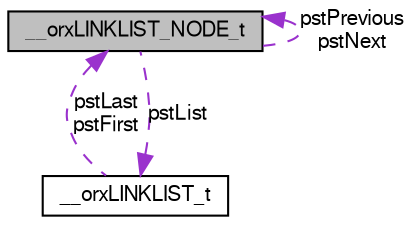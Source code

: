 digraph G
{
  bgcolor="transparent";
  edge [fontname="FreeSans",fontsize=10,labelfontname="FreeSans",labelfontsize=10];
  node [fontname="FreeSans",fontsize=10,shape=record];
  Node1 [label="__orxLINKLIST_NODE_t",height=0.2,width=0.4,color="black", fillcolor="grey75", style="filled" fontcolor="black"];
  Node1 -> Node1 [dir=back,color="darkorchid3",fontsize=10,style="dashed",label="pstPrevious\npstNext",fontname="FreeSans"];
  Node2 -> Node1 [dir=back,color="darkorchid3",fontsize=10,style="dashed",label="pstList",fontname="FreeSans"];
  Node2 [label="__orxLINKLIST_t",height=0.2,width=0.4,color="black",URL="$struct____orx_l_i_n_k_l_i_s_t__t.html"];
  Node1 -> Node2 [dir=back,color="darkorchid3",fontsize=10,style="dashed",label="pstLast\npstFirst",fontname="FreeSans"];
}
